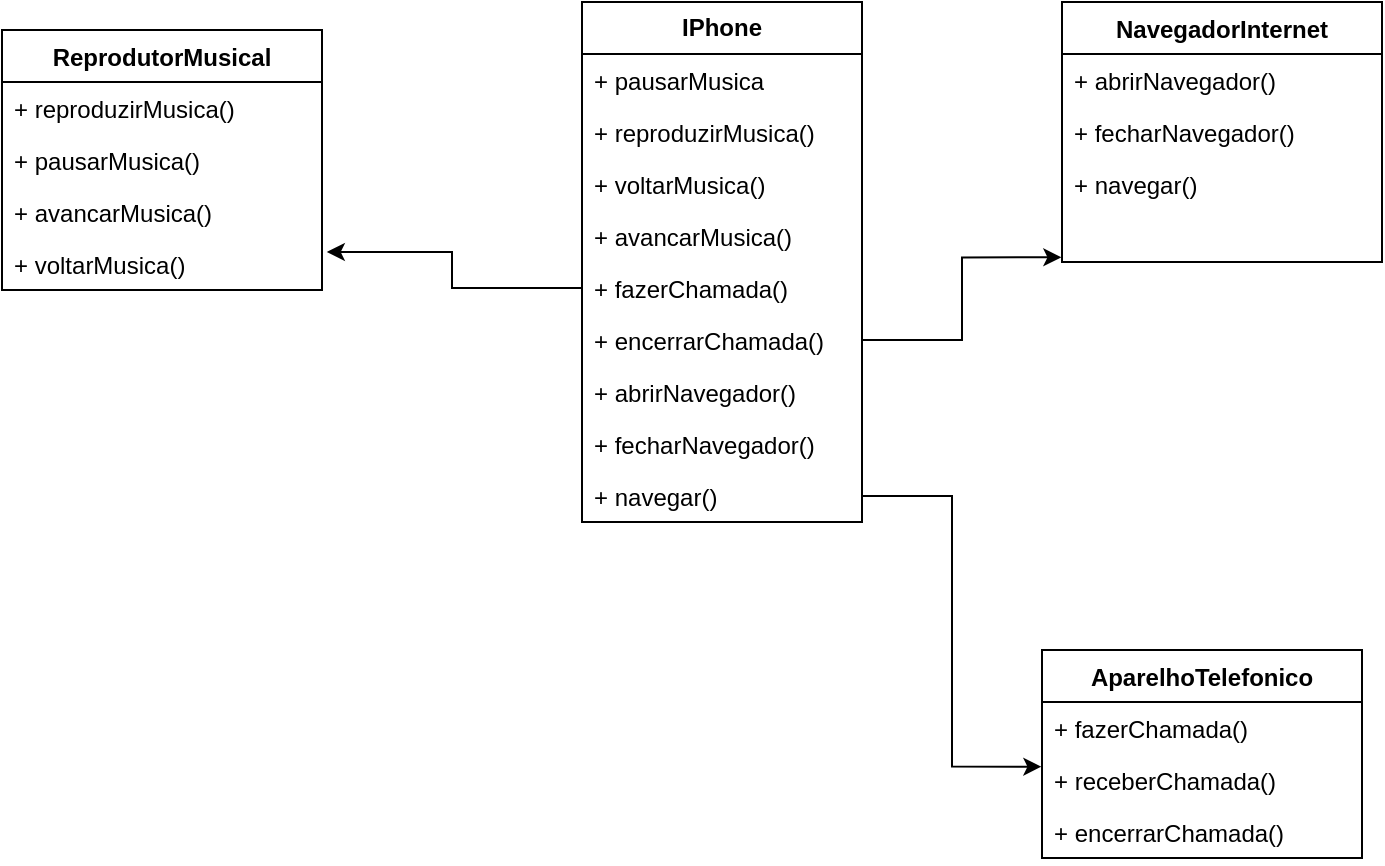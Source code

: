 <mxfile version="21.7.5" type="google">
  <diagram id="C5RBs43oDa-KdzZeNtuy" name="Page-1">
    <mxGraphModel grid="1" page="1" gridSize="10" guides="1" tooltips="1" connect="1" arrows="1" fold="1" pageScale="1" pageWidth="827" pageHeight="1169" math="0" shadow="0">
      <root>
        <mxCell id="WIyWlLk6GJQsqaUBKTNV-0" />
        <mxCell id="WIyWlLk6GJQsqaUBKTNV-1" parent="WIyWlLk6GJQsqaUBKTNV-0" />
        <mxCell id="IW9RLLQCzyaNL9sxNguk-0" value="NavegadorInternet   " style="swimlane;fontStyle=1;align=center;verticalAlign=top;childLayout=stackLayout;horizontal=1;startSize=26;horizontalStack=0;resizeParent=1;resizeParentMax=0;resizeLast=0;collapsible=1;marginBottom=0;whiteSpace=wrap;html=1;" vertex="1" parent="WIyWlLk6GJQsqaUBKTNV-1">
          <mxGeometry x="590" y="371" width="160" height="130" as="geometry" />
        </mxCell>
        <mxCell id="IW9RLLQCzyaNL9sxNguk-20" value="+&amp;nbsp;abrirNavegador()" style="text;strokeColor=none;fillColor=none;align=left;verticalAlign=top;spacingLeft=4;spacingRight=4;overflow=hidden;rotatable=0;points=[[0,0.5],[1,0.5]];portConstraint=eastwest;whiteSpace=wrap;html=1;" vertex="1" parent="IW9RLLQCzyaNL9sxNguk-0">
          <mxGeometry y="26" width="160" height="26" as="geometry" />
        </mxCell>
        <mxCell id="IW9RLLQCzyaNL9sxNguk-21" value="+&amp;nbsp;fecharNavegador()" style="text;strokeColor=none;fillColor=none;align=left;verticalAlign=top;spacingLeft=4;spacingRight=4;overflow=hidden;rotatable=0;points=[[0,0.5],[1,0.5]];portConstraint=eastwest;whiteSpace=wrap;html=1;" vertex="1" parent="IW9RLLQCzyaNL9sxNguk-0">
          <mxGeometry y="52" width="160" height="26" as="geometry" />
        </mxCell>
        <mxCell id="IW9RLLQCzyaNL9sxNguk-22" value="+&amp;nbsp;navegar()" style="text;strokeColor=none;fillColor=none;align=left;verticalAlign=top;spacingLeft=4;spacingRight=4;overflow=hidden;rotatable=0;points=[[0,0.5],[1,0.5]];portConstraint=eastwest;whiteSpace=wrap;html=1;" vertex="1" parent="IW9RLLQCzyaNL9sxNguk-0">
          <mxGeometry y="78" width="160" height="26" as="geometry" />
        </mxCell>
        <mxCell id="IW9RLLQCzyaNL9sxNguk-3" value="&lt;br&gt;" style="text;strokeColor=none;fillColor=none;align=left;verticalAlign=top;spacingLeft=4;spacingRight=4;overflow=hidden;rotatable=0;points=[[0,0.5],[1,0.5]];portConstraint=eastwest;whiteSpace=wrap;html=1;" vertex="1" parent="IW9RLLQCzyaNL9sxNguk-0">
          <mxGeometry y="104" width="160" height="26" as="geometry" />
        </mxCell>
        <mxCell id="IW9RLLQCzyaNL9sxNguk-8" value="&lt;b&gt;IPhone&lt;/b&gt;" style="swimlane;fontStyle=0;childLayout=stackLayout;horizontal=1;startSize=26;fillColor=none;horizontalStack=0;resizeParent=1;resizeParentMax=0;resizeLast=0;collapsible=1;marginBottom=0;whiteSpace=wrap;html=1;" vertex="1" parent="WIyWlLk6GJQsqaUBKTNV-1">
          <mxGeometry x="350" y="371" width="140" height="260" as="geometry" />
        </mxCell>
        <mxCell id="IW9RLLQCzyaNL9sxNguk-10" value="+ pausarMusica" style="text;strokeColor=none;fillColor=none;align=left;verticalAlign=top;spacingLeft=4;spacingRight=4;overflow=hidden;rotatable=0;points=[[0,0.5],[1,0.5]];portConstraint=eastwest;whiteSpace=wrap;html=1;" vertex="1" parent="IW9RLLQCzyaNL9sxNguk-8">
          <mxGeometry y="26" width="140" height="26" as="geometry" />
        </mxCell>
        <mxCell id="IW9RLLQCzyaNL9sxNguk-9" value="+ reproduzirMusica()" style="text;strokeColor=none;fillColor=none;align=left;verticalAlign=top;spacingLeft=4;spacingRight=4;overflow=hidden;rotatable=0;points=[[0,0.5],[1,0.5]];portConstraint=eastwest;whiteSpace=wrap;html=1;" vertex="1" parent="IW9RLLQCzyaNL9sxNguk-8">
          <mxGeometry y="52" width="140" height="26" as="geometry" />
        </mxCell>
        <mxCell id="IW9RLLQCzyaNL9sxNguk-13" value="+&amp;nbsp;voltarMusica()" style="text;strokeColor=none;fillColor=none;align=left;verticalAlign=top;spacingLeft=4;spacingRight=4;overflow=hidden;rotatable=0;points=[[0,0.5],[1,0.5]];portConstraint=eastwest;whiteSpace=wrap;html=1;" vertex="1" parent="IW9RLLQCzyaNL9sxNguk-8">
          <mxGeometry y="78" width="140" height="26" as="geometry" />
        </mxCell>
        <mxCell id="IW9RLLQCzyaNL9sxNguk-14" value="+&amp;nbsp;avancarMusica()" style="text;strokeColor=none;fillColor=none;align=left;verticalAlign=top;spacingLeft=4;spacingRight=4;overflow=hidden;rotatable=0;points=[[0,0.5],[1,0.5]];portConstraint=eastwest;whiteSpace=wrap;html=1;" vertex="1" parent="IW9RLLQCzyaNL9sxNguk-8">
          <mxGeometry y="104" width="140" height="26" as="geometry" />
        </mxCell>
        <mxCell id="IW9RLLQCzyaNL9sxNguk-15" value="+&amp;nbsp;fazerChamada()" style="text;strokeColor=none;fillColor=none;align=left;verticalAlign=top;spacingLeft=4;spacingRight=4;overflow=hidden;rotatable=0;points=[[0,0.5],[1,0.5]];portConstraint=eastwest;whiteSpace=wrap;html=1;" vertex="1" parent="IW9RLLQCzyaNL9sxNguk-8">
          <mxGeometry y="130" width="140" height="26" as="geometry" />
        </mxCell>
        <mxCell id="IW9RLLQCzyaNL9sxNguk-16" value="+&amp;nbsp;encerrarChamada()" style="text;strokeColor=none;fillColor=none;align=left;verticalAlign=top;spacingLeft=4;spacingRight=4;overflow=hidden;rotatable=0;points=[[0,0.5],[1,0.5]];portConstraint=eastwest;whiteSpace=wrap;html=1;" vertex="1" parent="IW9RLLQCzyaNL9sxNguk-8">
          <mxGeometry y="156" width="140" height="26" as="geometry" />
        </mxCell>
        <mxCell id="IW9RLLQCzyaNL9sxNguk-17" value="+&amp;nbsp;abrirNavegador()" style="text;strokeColor=none;fillColor=none;align=left;verticalAlign=top;spacingLeft=4;spacingRight=4;overflow=hidden;rotatable=0;points=[[0,0.5],[1,0.5]];portConstraint=eastwest;whiteSpace=wrap;html=1;" vertex="1" parent="IW9RLLQCzyaNL9sxNguk-8">
          <mxGeometry y="182" width="140" height="26" as="geometry" />
        </mxCell>
        <mxCell id="IW9RLLQCzyaNL9sxNguk-18" value="+&amp;nbsp;fecharNavegador()" style="text;strokeColor=none;fillColor=none;align=left;verticalAlign=top;spacingLeft=4;spacingRight=4;overflow=hidden;rotatable=0;points=[[0,0.5],[1,0.5]];portConstraint=eastwest;whiteSpace=wrap;html=1;" vertex="1" parent="IW9RLLQCzyaNL9sxNguk-8">
          <mxGeometry y="208" width="140" height="26" as="geometry" />
        </mxCell>
        <mxCell id="IW9RLLQCzyaNL9sxNguk-19" value="+&amp;nbsp;navegar()" style="text;strokeColor=none;fillColor=none;align=left;verticalAlign=top;spacingLeft=4;spacingRight=4;overflow=hidden;rotatable=0;points=[[0,0.5],[1,0.5]];portConstraint=eastwest;whiteSpace=wrap;html=1;" vertex="1" parent="IW9RLLQCzyaNL9sxNguk-8">
          <mxGeometry y="234" width="140" height="26" as="geometry" />
        </mxCell>
        <mxCell id="IW9RLLQCzyaNL9sxNguk-4" value="ReprodutorMusical" style="swimlane;fontStyle=1;align=center;verticalAlign=top;childLayout=stackLayout;horizontal=1;startSize=26;horizontalStack=0;resizeParent=1;resizeParentMax=0;resizeLast=0;collapsible=1;marginBottom=0;whiteSpace=wrap;html=1;" vertex="1" parent="WIyWlLk6GJQsqaUBKTNV-1">
          <mxGeometry x="60" y="385" width="160" height="130" as="geometry" />
        </mxCell>
        <mxCell id="IW9RLLQCzyaNL9sxNguk-5" value="+&amp;nbsp;reproduzirMusica()" style="text;strokeColor=none;fillColor=none;align=left;verticalAlign=top;spacingLeft=4;spacingRight=4;overflow=hidden;rotatable=0;points=[[0,0.5],[1,0.5]];portConstraint=eastwest;whiteSpace=wrap;html=1;" vertex="1" parent="IW9RLLQCzyaNL9sxNguk-4">
          <mxGeometry y="26" width="160" height="26" as="geometry" />
        </mxCell>
        <mxCell id="IW9RLLQCzyaNL9sxNguk-7" value="+&amp;nbsp;pausarMusica()" style="text;strokeColor=none;fillColor=none;align=left;verticalAlign=top;spacingLeft=4;spacingRight=4;overflow=hidden;rotatable=0;points=[[0,0.5],[1,0.5]];portConstraint=eastwest;whiteSpace=wrap;html=1;" vertex="1" parent="IW9RLLQCzyaNL9sxNguk-4">
          <mxGeometry y="52" width="160" height="26" as="geometry" />
        </mxCell>
        <mxCell id="IW9RLLQCzyaNL9sxNguk-23" value="+&amp;nbsp;avancarMusica()" style="text;strokeColor=none;fillColor=none;align=left;verticalAlign=top;spacingLeft=4;spacingRight=4;overflow=hidden;rotatable=0;points=[[0,0.5],[1,0.5]];portConstraint=eastwest;whiteSpace=wrap;html=1;" vertex="1" parent="IW9RLLQCzyaNL9sxNguk-4">
          <mxGeometry y="78" width="160" height="26" as="geometry" />
        </mxCell>
        <mxCell id="IW9RLLQCzyaNL9sxNguk-24" value="+&amp;nbsp;voltarMusica()" style="text;strokeColor=none;fillColor=none;align=left;verticalAlign=top;spacingLeft=4;spacingRight=4;overflow=hidden;rotatable=0;points=[[0,0.5],[1,0.5]];portConstraint=eastwest;whiteSpace=wrap;html=1;" vertex="1" parent="IW9RLLQCzyaNL9sxNguk-4">
          <mxGeometry y="104" width="160" height="26" as="geometry" />
        </mxCell>
        <mxCell id="IW9RLLQCzyaNL9sxNguk-26" value="AparelhoTelefonico  " style="swimlane;fontStyle=1;align=center;verticalAlign=top;childLayout=stackLayout;horizontal=1;startSize=26;horizontalStack=0;resizeParent=1;resizeParentMax=0;resizeLast=0;collapsible=1;marginBottom=0;whiteSpace=wrap;html=1;" vertex="1" parent="WIyWlLk6GJQsqaUBKTNV-1">
          <mxGeometry x="580" y="695" width="160" height="104" as="geometry" />
        </mxCell>
        <mxCell id="IW9RLLQCzyaNL9sxNguk-27" value="+&amp;nbsp;fazerChamada()" style="text;strokeColor=none;fillColor=none;align=left;verticalAlign=top;spacingLeft=4;spacingRight=4;overflow=hidden;rotatable=0;points=[[0,0.5],[1,0.5]];portConstraint=eastwest;whiteSpace=wrap;html=1;" vertex="1" parent="IW9RLLQCzyaNL9sxNguk-26">
          <mxGeometry y="26" width="160" height="26" as="geometry" />
        </mxCell>
        <mxCell id="IW9RLLQCzyaNL9sxNguk-28" value="+&amp;nbsp;receberChamada()" style="text;strokeColor=none;fillColor=none;align=left;verticalAlign=top;spacingLeft=4;spacingRight=4;overflow=hidden;rotatable=0;points=[[0,0.5],[1,0.5]];portConstraint=eastwest;whiteSpace=wrap;html=1;" vertex="1" parent="IW9RLLQCzyaNL9sxNguk-26">
          <mxGeometry y="52" width="160" height="26" as="geometry" />
        </mxCell>
        <mxCell id="IW9RLLQCzyaNL9sxNguk-29" value="+&amp;nbsp;encerrarChamada()" style="text;strokeColor=none;fillColor=none;align=left;verticalAlign=top;spacingLeft=4;spacingRight=4;overflow=hidden;rotatable=0;points=[[0,0.5],[1,0.5]];portConstraint=eastwest;whiteSpace=wrap;html=1;" vertex="1" parent="IW9RLLQCzyaNL9sxNguk-26">
          <mxGeometry y="78" width="160" height="26" as="geometry" />
        </mxCell>
        <mxCell id="IW9RLLQCzyaNL9sxNguk-31" style="edgeStyle=orthogonalEdgeStyle;rounded=0;orthogonalLoop=1;jettySize=auto;html=1;entryX=1.015;entryY=0.269;entryDx=0;entryDy=0;entryPerimeter=0;" edge="1" parent="WIyWlLk6GJQsqaUBKTNV-1" source="IW9RLLQCzyaNL9sxNguk-15" target="IW9RLLQCzyaNL9sxNguk-24">
          <mxGeometry relative="1" as="geometry" />
        </mxCell>
        <mxCell id="IW9RLLQCzyaNL9sxNguk-32" style="edgeStyle=orthogonalEdgeStyle;rounded=0;orthogonalLoop=1;jettySize=auto;html=1;entryX=-0.002;entryY=0.91;entryDx=0;entryDy=0;entryPerimeter=0;" edge="1" parent="WIyWlLk6GJQsqaUBKTNV-1" source="IW9RLLQCzyaNL9sxNguk-16" target="IW9RLLQCzyaNL9sxNguk-3">
          <mxGeometry relative="1" as="geometry" />
        </mxCell>
        <mxCell id="IW9RLLQCzyaNL9sxNguk-33" style="edgeStyle=orthogonalEdgeStyle;rounded=0;orthogonalLoop=1;jettySize=auto;html=1;entryX=-0.002;entryY=0.244;entryDx=0;entryDy=0;entryPerimeter=0;" edge="1" parent="WIyWlLk6GJQsqaUBKTNV-1" source="IW9RLLQCzyaNL9sxNguk-19" target="IW9RLLQCzyaNL9sxNguk-28">
          <mxGeometry relative="1" as="geometry" />
        </mxCell>
      </root>
    </mxGraphModel>
  </diagram>
</mxfile>
